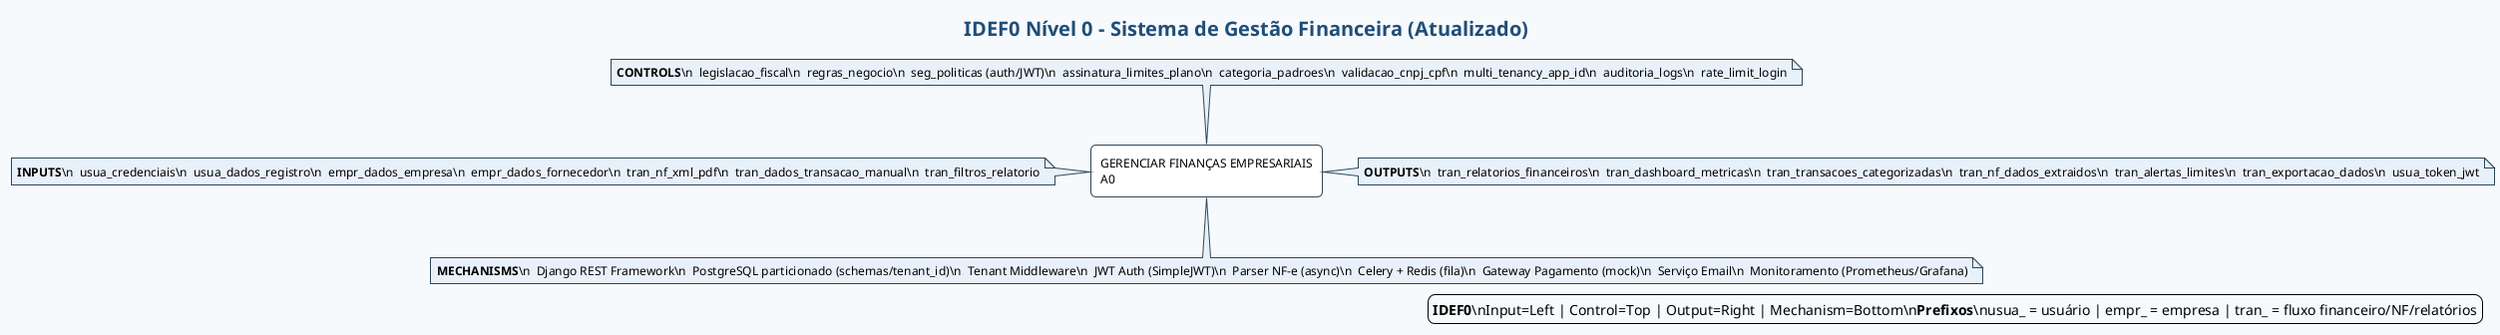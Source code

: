 @startuml
!theme plain
title IDEF0 Nível 0 - Sistema de Gestão Financeira (Atualizado)

skinparam linetype ortho
skinparam backgroundColor #F7FAFC
skinparam shadowing false
skinparam defaultFontName "Arial"
skinparam defaultFontSize 12
skinparam ArrowColor #2F4858
skinparam ArrowThickness 1.2
skinparam rectangle {
  BackgroundColor #FFFFFF
  BorderColor #2F4858
  RoundCorner 10
}
skinparam note {
  BackgroundColor #E8F1FA
  BorderColor #2F4858
}
skinparam titleFontSize 20
skinparam titleFontColor #1F4E79

rectangle "GERENCIAR FINANÇAS EMPRESARIAIS\nA0" as A0

/' =============================
  I N P U T S  (Left)
  Nova nomenclatura: usua_* | empr_* | tran_*
'/
note left of A0
  <b>INPUTS</b>\n  usua_credenciais\n  usua_dados_registro\n  empr_dados_empresa\n  empr_dados_fornecedor\n  tran_nf_xml_pdf\n  tran_dados_transacao_manual\n  tran_filtros_relatorio
end note

/' =============================
  C O N T R O L S  (Top)
  Inclui contexto multi-tenancy (app_id)
'/
note top of A0
  <b>CONTROLS</b>\n  legislacao_fiscal\n  regras_negocio\n  seg_politicas (auth/JWT)\n  assinatura_limites_plano\n  categoria_padroes\n  validacao_cnpj_cpf\n  multi_tenancy_app_id\n  auditoria_logs\n  rate_limit_login
end note

/' =============================
  O U T P U T S  (Right)
  Mantém prefixos conforme origem
'/
note right of A0
  <b>OUTPUTS</b>\n  tran_relatorios_financeiros\n  tran_dashboard_metricas\n  tran_transacoes_categorizadas\n  tran_nf_dados_extraidos\n  tran_alertas_limites\n  tran_exportacao_dados\n  usua_token_jwt
end note

/' =============================
  M E C H A N I S M S  (Bottom)
  Infra & Serviços executores
'/
note bottom of A0
  <b>MECHANISMS</b>\n  Django REST Framework\n  PostgreSQL particionado (schemas/tenant_id)\n  Tenant Middleware\n  JWT Auth (SimpleJWT)\n  Parser NF-e (async)\n  Celery + Redis (fila)\n  Gateway Pagamento (mock)\n  Serviço Email\n  Monitoramento (Prometheus/Grafana)
end note

legend right
<b>IDEF0</b>\nInput=Left | Control=Top | Output=Right | Mechanism=Bottom\n<b>Prefixos</b>\nusua_ = usuário | empr_ = empresa | tran_ = fluxo financeiro/NF/relatórios
endlegend

@enduml
